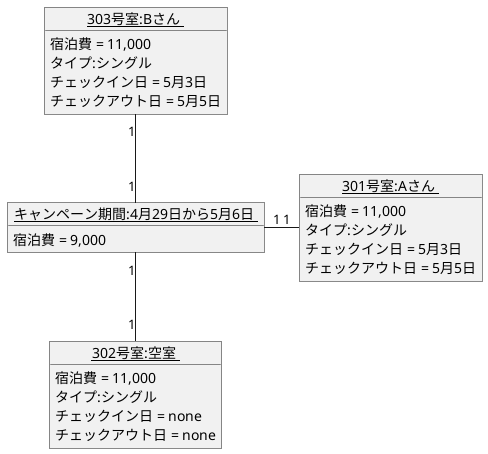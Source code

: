 @startuml  
object "<u>301号室:Aさん </u>" as 301 {
宿泊費 = 11,000
タイプ:シングル
チェックイン日 = 5月3日
チェックアウト日 = 5月5日
}
object "<u>302号室:空室 </u>" as 302 {
宿泊費 = 11,000
タイプ:シングル
チェックイン日 = none
チェックアウト日 = none
}
object "<u>303号室:Bさん </u>" as 303 {
宿泊費 = 11,000
タイプ:シングル
チェックイン日 = 5月3日
チェックアウト日 = 5月5日
}
object "<u>キャンペーン期間:4月29日から5月6日 </u>" as campaign {
宿泊費 = 9,000
}

301 "1" -left- "1"  campaign
302 "1" -up- "1"  campaign
303 "1" -- "1"  campaign

@enduml
